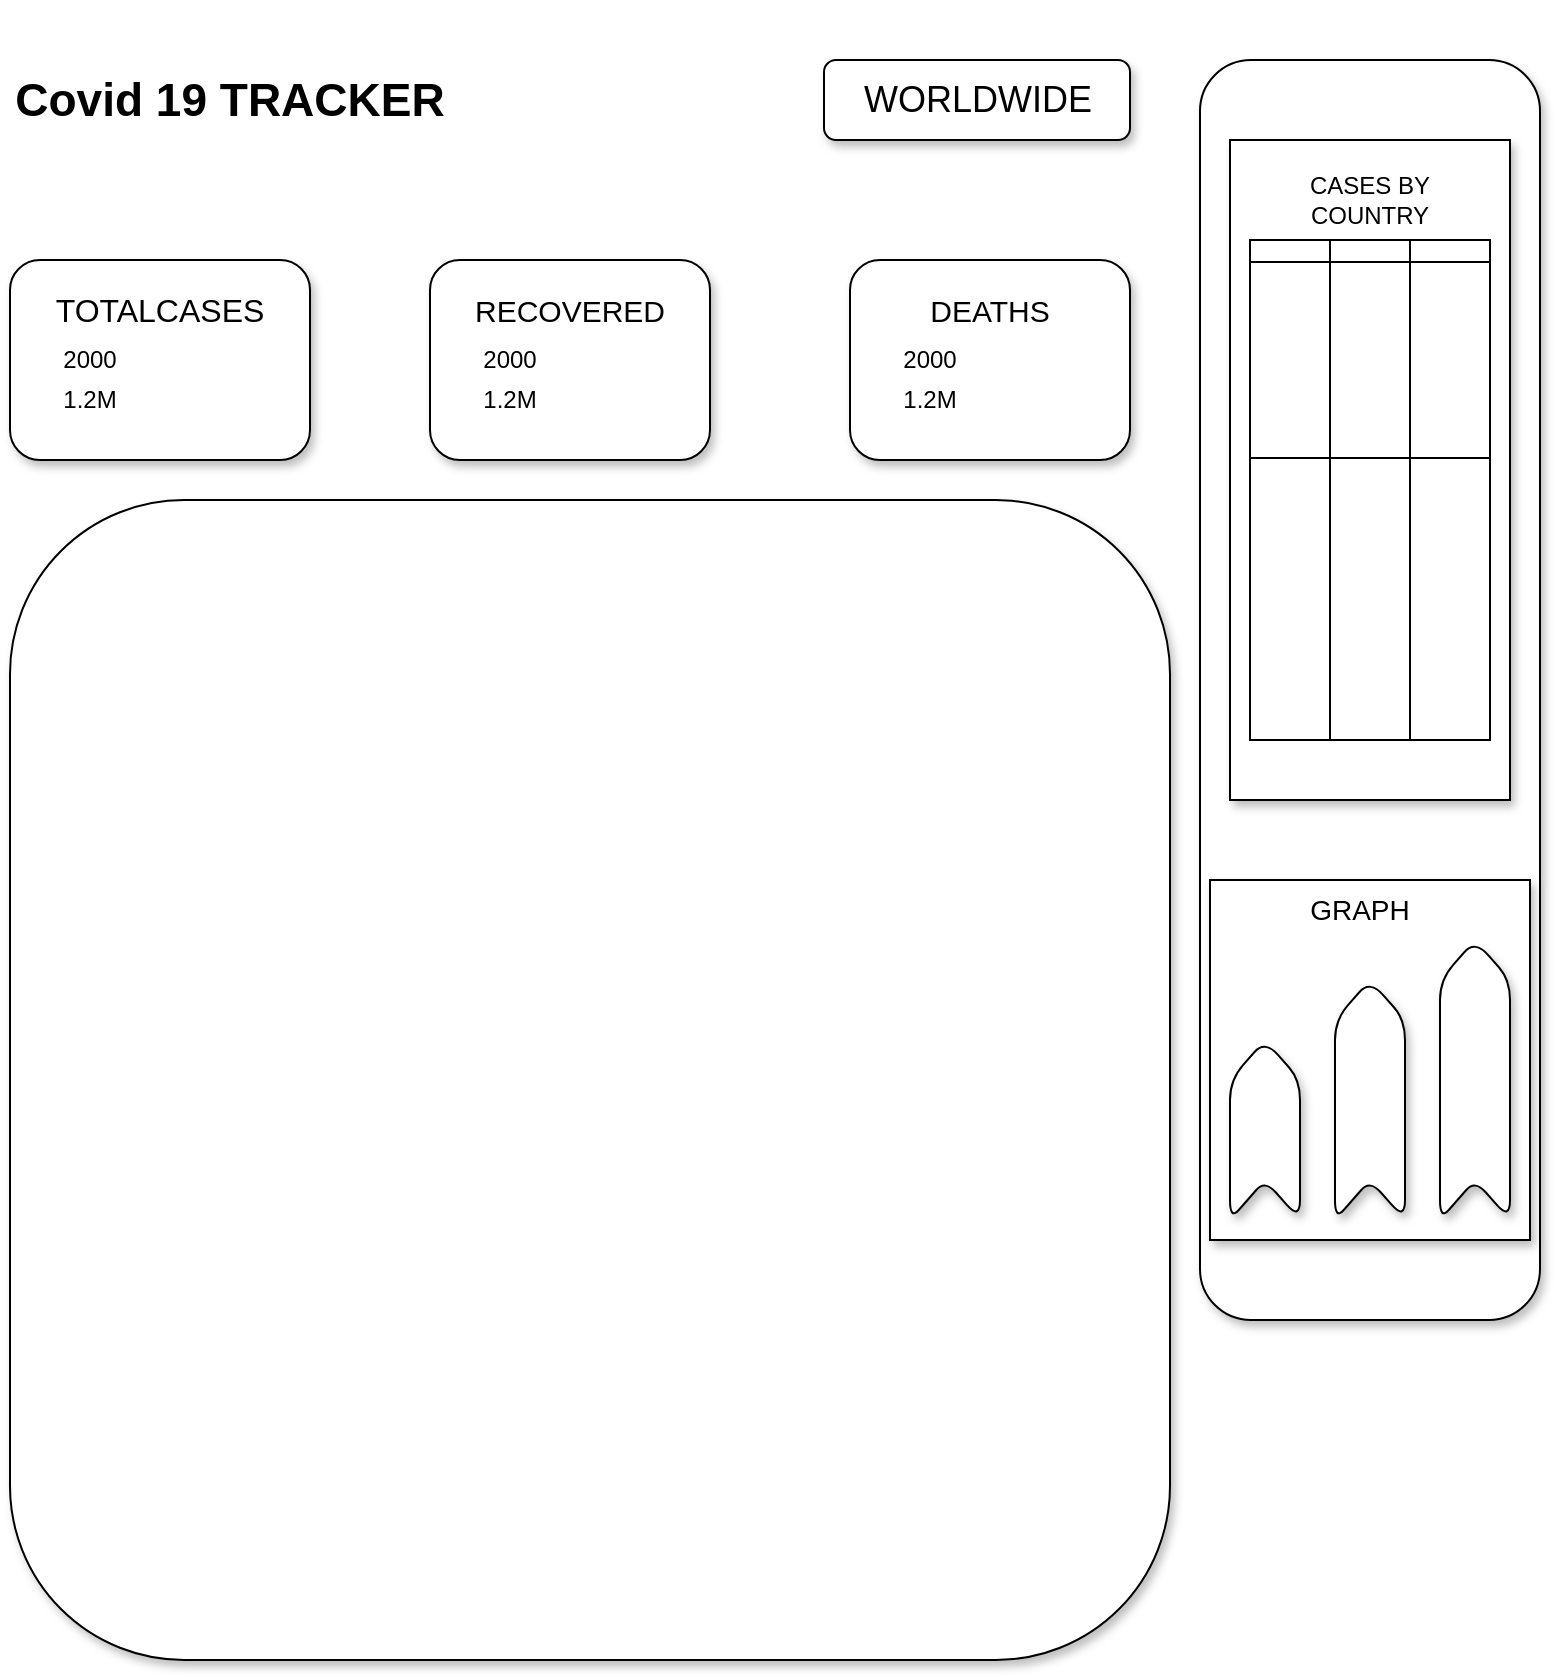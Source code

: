 <mxfile version="14.6.6" type="github">
  <diagram id="C5RBs43oDa-KdzZeNtuy" name="Page-1">
    <mxGraphModel dx="1950" dy="1074" grid="1" gridSize="10" guides="1" tooltips="1" connect="1" arrows="1" fold="1" page="1" pageScale="1" pageWidth="827" pageHeight="1169" math="0" shadow="0">
      <root>
        <mxCell id="WIyWlLk6GJQsqaUBKTNV-0" />
        <mxCell id="WIyWlLk6GJQsqaUBKTNV-1" parent="WIyWlLk6GJQsqaUBKTNV-0" />
        <mxCell id="EZMv2mc8GbGtapVm2YlH-1" value="&lt;font style=&quot;font-size: 23px&quot;&gt;&lt;b&gt;Covid 19 TRACKER&lt;/b&gt;&lt;/font&gt;" style="text;html=1;strokeColor=none;fillColor=none;align=center;verticalAlign=middle;whiteSpace=wrap;rounded=0;" vertex="1" parent="WIyWlLk6GJQsqaUBKTNV-1">
          <mxGeometry x="-790" y="20" width="220" height="100" as="geometry" />
        </mxCell>
        <mxCell id="EZMv2mc8GbGtapVm2YlH-3" value="" style="rounded=1;whiteSpace=wrap;html=1;shadow=1;sketch=0;glass=0;" vertex="1" parent="WIyWlLk6GJQsqaUBKTNV-1">
          <mxGeometry x="-383" y="50" width="153" height="40" as="geometry" />
        </mxCell>
        <mxCell id="EZMv2mc8GbGtapVm2YlH-4" value="&lt;font style=&quot;font-size: 18px&quot;&gt;WORLDWIDE&lt;/font&gt;" style="text;html=1;strokeColor=none;fillColor=none;align=center;verticalAlign=middle;whiteSpace=wrap;rounded=0;shadow=1;glass=0;sketch=0;" vertex="1" parent="WIyWlLk6GJQsqaUBKTNV-1">
          <mxGeometry x="-373.25" y="60" width="133.5" height="20" as="geometry" />
        </mxCell>
        <mxCell id="EZMv2mc8GbGtapVm2YlH-5" value="" style="rounded=1;whiteSpace=wrap;html=1;shadow=1;glass=0;sketch=0;" vertex="1" parent="WIyWlLk6GJQsqaUBKTNV-1">
          <mxGeometry x="-790" y="150" width="150" height="100" as="geometry" />
        </mxCell>
        <mxCell id="EZMv2mc8GbGtapVm2YlH-6" value="" style="rounded=1;whiteSpace=wrap;html=1;shadow=1;glass=0;sketch=0;" vertex="1" parent="WIyWlLk6GJQsqaUBKTNV-1">
          <mxGeometry x="-580" y="150" width="140" height="100" as="geometry" />
        </mxCell>
        <mxCell id="EZMv2mc8GbGtapVm2YlH-7" value="" style="rounded=1;whiteSpace=wrap;html=1;shadow=1;glass=0;sketch=0;" vertex="1" parent="WIyWlLk6GJQsqaUBKTNV-1">
          <mxGeometry x="-370" y="150" width="140" height="100" as="geometry" />
        </mxCell>
        <mxCell id="EZMv2mc8GbGtapVm2YlH-8" value="&lt;font style=&quot;font-size: 16px&quot;&gt;TOTALCASES&lt;/font&gt;" style="text;html=1;strokeColor=none;fillColor=none;align=center;verticalAlign=middle;whiteSpace=wrap;rounded=0;shadow=1;glass=0;sketch=0;" vertex="1" parent="WIyWlLk6GJQsqaUBKTNV-1">
          <mxGeometry x="-785" y="140" width="140" height="70" as="geometry" />
        </mxCell>
        <mxCell id="EZMv2mc8GbGtapVm2YlH-16" value="&lt;font style=&quot;font-size: 15px&quot;&gt;RECOVERED&lt;/font&gt;" style="text;html=1;strokeColor=none;fillColor=none;align=center;verticalAlign=middle;whiteSpace=wrap;rounded=0;shadow=1;glass=0;sketch=0;rotation=0;" vertex="1" parent="WIyWlLk6GJQsqaUBKTNV-1">
          <mxGeometry x="-575" y="160" width="130" height="30" as="geometry" />
        </mxCell>
        <mxCell id="EZMv2mc8GbGtapVm2YlH-26" value="&lt;span style=&quot;font-size: 15px&quot;&gt;DEATHS&lt;/span&gt;" style="text;html=1;strokeColor=none;fillColor=none;align=center;verticalAlign=middle;whiteSpace=wrap;rounded=0;shadow=1;glass=0;sketch=0;rotation=0;" vertex="1" parent="WIyWlLk6GJQsqaUBKTNV-1">
          <mxGeometry x="-365" y="160" width="130" height="30" as="geometry" />
        </mxCell>
        <mxCell id="EZMv2mc8GbGtapVm2YlH-27" value="2000" style="text;html=1;strokeColor=none;fillColor=none;align=center;verticalAlign=middle;whiteSpace=wrap;rounded=0;shadow=1;glass=0;sketch=0;" vertex="1" parent="WIyWlLk6GJQsqaUBKTNV-1">
          <mxGeometry x="-770" y="190" width="40" height="20" as="geometry" />
        </mxCell>
        <mxCell id="EZMv2mc8GbGtapVm2YlH-30" value="2000" style="text;html=1;strokeColor=none;fillColor=none;align=center;verticalAlign=middle;whiteSpace=wrap;rounded=0;shadow=1;glass=0;sketch=0;" vertex="1" parent="WIyWlLk6GJQsqaUBKTNV-1">
          <mxGeometry x="-350" y="190" width="40" height="20" as="geometry" />
        </mxCell>
        <mxCell id="EZMv2mc8GbGtapVm2YlH-31" value="2000" style="text;html=1;strokeColor=none;fillColor=none;align=center;verticalAlign=middle;whiteSpace=wrap;rounded=0;shadow=1;glass=0;sketch=0;" vertex="1" parent="WIyWlLk6GJQsqaUBKTNV-1">
          <mxGeometry x="-560" y="190" width="40" height="20" as="geometry" />
        </mxCell>
        <mxCell id="EZMv2mc8GbGtapVm2YlH-34" value="1.2M" style="text;html=1;strokeColor=none;fillColor=none;align=center;verticalAlign=middle;whiteSpace=wrap;rounded=0;shadow=1;glass=0;sketch=0;" vertex="1" parent="WIyWlLk6GJQsqaUBKTNV-1">
          <mxGeometry x="-770" y="210" width="40" height="20" as="geometry" />
        </mxCell>
        <mxCell id="EZMv2mc8GbGtapVm2YlH-35" value="1.2M" style="text;html=1;strokeColor=none;fillColor=none;align=center;verticalAlign=middle;whiteSpace=wrap;rounded=0;shadow=1;glass=0;sketch=0;" vertex="1" parent="WIyWlLk6GJQsqaUBKTNV-1">
          <mxGeometry x="-560" y="210" width="40" height="20" as="geometry" />
        </mxCell>
        <mxCell id="EZMv2mc8GbGtapVm2YlH-36" value="1.2M" style="text;html=1;strokeColor=none;fillColor=none;align=center;verticalAlign=middle;whiteSpace=wrap;rounded=0;shadow=1;glass=0;sketch=0;" vertex="1" parent="WIyWlLk6GJQsqaUBKTNV-1">
          <mxGeometry x="-350" y="210" width="40" height="20" as="geometry" />
        </mxCell>
        <mxCell id="EZMv2mc8GbGtapVm2YlH-39" value="" style="whiteSpace=wrap;html=1;aspect=fixed;rounded=1;shadow=1;glass=0;sketch=0;" vertex="1" parent="WIyWlLk6GJQsqaUBKTNV-1">
          <mxGeometry x="-790" y="270" width="580" height="580" as="geometry" />
        </mxCell>
        <mxCell id="EZMv2mc8GbGtapVm2YlH-41" value="" style="rounded=1;whiteSpace=wrap;html=1;shadow=1;glass=0;sketch=0;direction=south;" vertex="1" parent="WIyWlLk6GJQsqaUBKTNV-1">
          <mxGeometry x="-195" y="50" width="170" height="630" as="geometry" />
        </mxCell>
        <mxCell id="EZMv2mc8GbGtapVm2YlH-43" value="" style="rounded=0;whiteSpace=wrap;html=1;shadow=1;glass=0;sketch=0;" vertex="1" parent="WIyWlLk6GJQsqaUBKTNV-1">
          <mxGeometry x="-180" y="90" width="140" height="330" as="geometry" />
        </mxCell>
        <mxCell id="EZMv2mc8GbGtapVm2YlH-44" value="" style="rounded=0;whiteSpace=wrap;html=1;shadow=1;glass=0;sketch=0;" vertex="1" parent="WIyWlLk6GJQsqaUBKTNV-1">
          <mxGeometry x="-190" y="460" width="160" height="180" as="geometry" />
        </mxCell>
        <mxCell id="EZMv2mc8GbGtapVm2YlH-45" style="edgeStyle=orthogonalEdgeStyle;rounded=0;orthogonalLoop=1;jettySize=auto;html=1;exitX=1;exitY=0.5;exitDx=0;exitDy=0;" edge="1" parent="WIyWlLk6GJQsqaUBKTNV-1" source="EZMv2mc8GbGtapVm2YlH-41" target="EZMv2mc8GbGtapVm2YlH-41">
          <mxGeometry relative="1" as="geometry" />
        </mxCell>
        <mxCell id="EZMv2mc8GbGtapVm2YlH-46" value="" style="shape=step;perimeter=stepPerimeter;whiteSpace=wrap;html=1;fixedSize=1;rounded=1;shadow=1;glass=0;sketch=0;direction=north;" vertex="1" parent="WIyWlLk6GJQsqaUBKTNV-1">
          <mxGeometry x="-180" y="540" width="35" height="90" as="geometry" />
        </mxCell>
        <mxCell id="EZMv2mc8GbGtapVm2YlH-48" value="" style="shape=step;perimeter=stepPerimeter;whiteSpace=wrap;html=1;fixedSize=1;rounded=1;shadow=1;glass=0;sketch=0;direction=north;" vertex="1" parent="WIyWlLk6GJQsqaUBKTNV-1">
          <mxGeometry x="-127.5" y="510" width="35" height="120" as="geometry" />
        </mxCell>
        <mxCell id="EZMv2mc8GbGtapVm2YlH-49" value="" style="shape=step;perimeter=stepPerimeter;whiteSpace=wrap;html=1;fixedSize=1;rounded=1;shadow=1;glass=0;sketch=0;direction=north;" vertex="1" parent="WIyWlLk6GJQsqaUBKTNV-1">
          <mxGeometry x="-75" y="490" width="35" height="140" as="geometry" />
        </mxCell>
        <mxCell id="EZMv2mc8GbGtapVm2YlH-50" value="&lt;font style=&quot;font-size: 14px&quot;&gt;GRAPH&lt;/font&gt;" style="text;html=1;strokeColor=none;fillColor=none;align=center;verticalAlign=middle;whiteSpace=wrap;rounded=0;shadow=1;glass=0;sketch=0;" vertex="1" parent="WIyWlLk6GJQsqaUBKTNV-1">
          <mxGeometry x="-160" y="450" width="90" height="50" as="geometry" />
        </mxCell>
        <mxCell id="EZMv2mc8GbGtapVm2YlH-51" value="CASES BY COUNTRY" style="text;html=1;strokeColor=none;fillColor=none;align=center;verticalAlign=middle;whiteSpace=wrap;rounded=0;shadow=1;glass=0;sketch=0;" vertex="1" parent="WIyWlLk6GJQsqaUBKTNV-1">
          <mxGeometry x="-160" y="100" width="100" height="40" as="geometry" />
        </mxCell>
        <mxCell id="EZMv2mc8GbGtapVm2YlH-52" value="" style="shape=table;html=1;whiteSpace=wrap;startSize=0;container=1;collapsible=0;childLayout=tableLayout;rounded=0;shadow=0;glass=0;sketch=0;" vertex="1" parent="WIyWlLk6GJQsqaUBKTNV-1">
          <mxGeometry x="-170" y="140" width="120" height="250" as="geometry" />
        </mxCell>
        <mxCell id="EZMv2mc8GbGtapVm2YlH-53" value="" style="shape=partialRectangle;html=1;whiteSpace=wrap;collapsible=0;dropTarget=0;pointerEvents=0;fillColor=none;top=0;left=0;bottom=0;right=0;points=[[0,0.5],[1,0.5]];portConstraint=eastwest;" vertex="1" parent="EZMv2mc8GbGtapVm2YlH-52">
          <mxGeometry width="120" height="11" as="geometry" />
        </mxCell>
        <mxCell id="EZMv2mc8GbGtapVm2YlH-54" value="" style="shape=partialRectangle;html=1;whiteSpace=wrap;connectable=0;fillColor=none;top=0;left=0;bottom=0;right=0;overflow=hidden;" vertex="1" parent="EZMv2mc8GbGtapVm2YlH-53">
          <mxGeometry width="40" height="11" as="geometry" />
        </mxCell>
        <mxCell id="EZMv2mc8GbGtapVm2YlH-55" value="" style="shape=partialRectangle;html=1;whiteSpace=wrap;connectable=0;fillColor=none;top=0;left=0;bottom=0;right=0;overflow=hidden;" vertex="1" parent="EZMv2mc8GbGtapVm2YlH-53">
          <mxGeometry x="40" width="40" height="11" as="geometry" />
        </mxCell>
        <mxCell id="EZMv2mc8GbGtapVm2YlH-56" value="" style="shape=partialRectangle;html=1;whiteSpace=wrap;connectable=0;fillColor=none;top=0;left=0;bottom=0;right=0;overflow=hidden;" vertex="1" parent="EZMv2mc8GbGtapVm2YlH-53">
          <mxGeometry x="80" width="40" height="11" as="geometry" />
        </mxCell>
        <mxCell id="EZMv2mc8GbGtapVm2YlH-57" value="" style="shape=partialRectangle;html=1;whiteSpace=wrap;collapsible=0;dropTarget=0;pointerEvents=0;fillColor=none;top=0;left=0;bottom=0;right=0;points=[[0,0.5],[1,0.5]];portConstraint=eastwest;" vertex="1" parent="EZMv2mc8GbGtapVm2YlH-52">
          <mxGeometry y="11" width="120" height="98" as="geometry" />
        </mxCell>
        <mxCell id="EZMv2mc8GbGtapVm2YlH-58" value="" style="shape=partialRectangle;html=1;whiteSpace=wrap;connectable=0;fillColor=none;top=0;left=0;bottom=0;right=0;overflow=hidden;" vertex="1" parent="EZMv2mc8GbGtapVm2YlH-57">
          <mxGeometry width="40" height="98" as="geometry" />
        </mxCell>
        <mxCell id="EZMv2mc8GbGtapVm2YlH-59" value="" style="shape=partialRectangle;html=1;whiteSpace=wrap;connectable=0;fillColor=none;top=0;left=0;bottom=0;right=0;overflow=hidden;" vertex="1" parent="EZMv2mc8GbGtapVm2YlH-57">
          <mxGeometry x="40" width="40" height="98" as="geometry" />
        </mxCell>
        <mxCell id="EZMv2mc8GbGtapVm2YlH-60" value="" style="shape=partialRectangle;html=1;whiteSpace=wrap;connectable=0;fillColor=none;top=0;left=0;bottom=0;right=0;overflow=hidden;" vertex="1" parent="EZMv2mc8GbGtapVm2YlH-57">
          <mxGeometry x="80" width="40" height="98" as="geometry" />
        </mxCell>
        <mxCell id="EZMv2mc8GbGtapVm2YlH-61" value="" style="shape=partialRectangle;html=1;whiteSpace=wrap;collapsible=0;dropTarget=0;pointerEvents=0;fillColor=none;top=0;left=0;bottom=0;right=0;points=[[0,0.5],[1,0.5]];portConstraint=eastwest;" vertex="1" parent="EZMv2mc8GbGtapVm2YlH-52">
          <mxGeometry y="109" width="120" height="141" as="geometry" />
        </mxCell>
        <mxCell id="EZMv2mc8GbGtapVm2YlH-62" value="" style="shape=partialRectangle;html=1;whiteSpace=wrap;connectable=0;fillColor=none;top=0;left=0;bottom=0;right=0;overflow=hidden;" vertex="1" parent="EZMv2mc8GbGtapVm2YlH-61">
          <mxGeometry width="40" height="141" as="geometry" />
        </mxCell>
        <mxCell id="EZMv2mc8GbGtapVm2YlH-63" value="" style="shape=partialRectangle;html=1;whiteSpace=wrap;connectable=0;fillColor=none;top=0;left=0;bottom=0;right=0;overflow=hidden;" vertex="1" parent="EZMv2mc8GbGtapVm2YlH-61">
          <mxGeometry x="40" width="40" height="141" as="geometry" />
        </mxCell>
        <mxCell id="EZMv2mc8GbGtapVm2YlH-64" value="" style="shape=partialRectangle;html=1;whiteSpace=wrap;connectable=0;fillColor=none;top=0;left=0;bottom=0;right=0;overflow=hidden;" vertex="1" parent="EZMv2mc8GbGtapVm2YlH-61">
          <mxGeometry x="80" width="40" height="141" as="geometry" />
        </mxCell>
      </root>
    </mxGraphModel>
  </diagram>
</mxfile>
